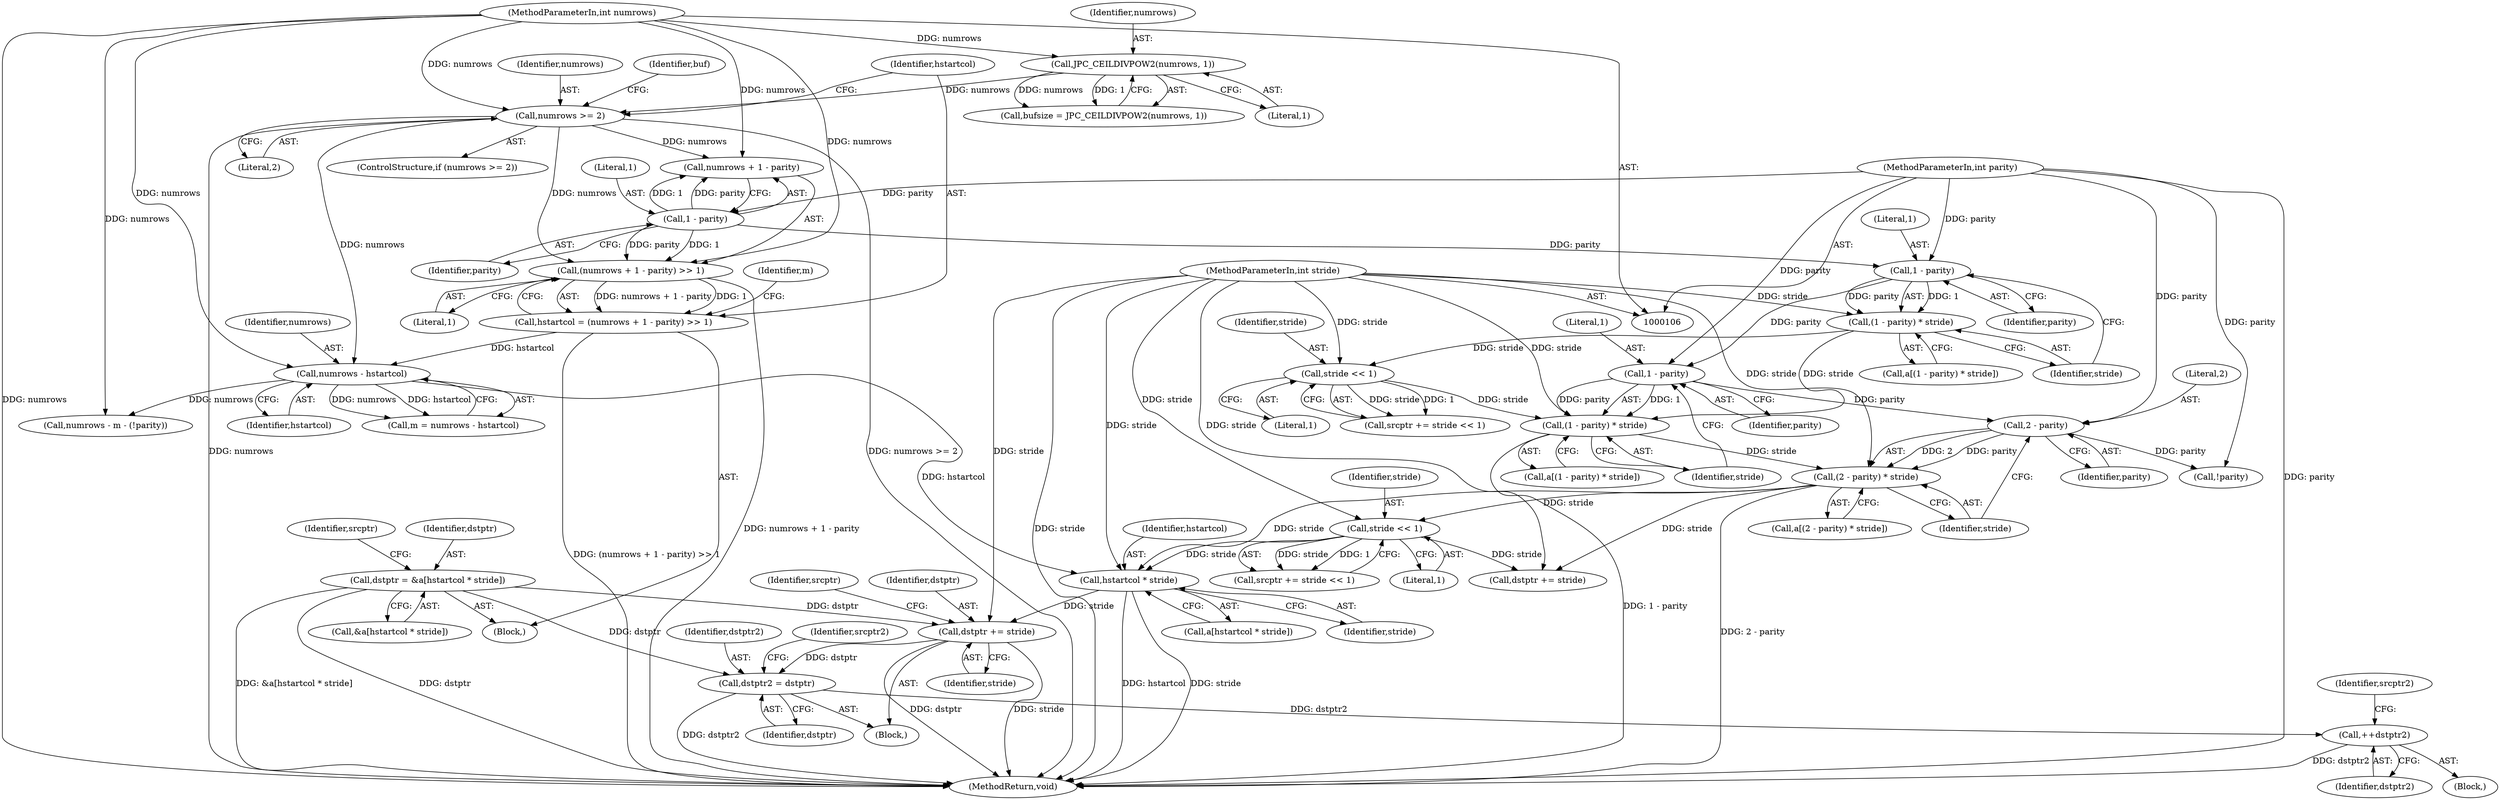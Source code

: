 digraph "1_jasper_4a59cfaf9ab3d48fca4a15c0d2674bf7138e3d1a_1@pointer" {
"1000307" [label="(Call,dstptr2 = dstptr)"];
"1000332" [label="(Call,dstptr += stride)"];
"1000292" [label="(Call,hstartcol * stride)"];
"1000162" [label="(Call,numrows - hstartcol)"];
"1000108" [label="(MethodParameterIn,int numrows)"];
"1000147" [label="(Call,numrows >= 2)"];
"1000115" [label="(Call,JPC_CEILDIVPOW2(numrows, 1))"];
"1000151" [label="(Call,hstartcol = (numrows + 1 - parity) >> 1)"];
"1000153" [label="(Call,(numrows + 1 - parity) >> 1)"];
"1000156" [label="(Call,1 - parity)"];
"1000110" [label="(MethodParameterIn,int parity)"];
"1000284" [label="(Call,stride << 1)"];
"1000109" [label="(MethodParameterIn,int stride)"];
"1000235" [label="(Call,(2 - parity) * stride)"];
"1000236" [label="(Call,2 - parity)"];
"1000226" [label="(Call,1 - parity)"];
"1000177" [label="(Call,1 - parity)"];
"1000225" [label="(Call,(1 - parity) * stride)"];
"1000217" [label="(Call,stride << 1)"];
"1000176" [label="(Call,(1 - parity) * stride)"];
"1000287" [label="(Call,dstptr = &a[hstartcol * stride])"];
"1000328" [label="(Call,++dstptr2)"];
"1000306" [label="(Block,)"];
"1000334" [label="(Identifier,stride)"];
"1000219" [label="(Literal,1)"];
"1000218" [label="(Identifier,stride)"];
"1000322" [label="(Block,)"];
"1000217" [label="(Call,stride << 1)"];
"1000149" [label="(Literal,2)"];
"1000246" [label="(Call,!parity)"];
"1000336" [label="(Identifier,srcptr)"];
"1000113" [label="(Call,bufsize = JPC_CEILDIVPOW2(numrows, 1))"];
"1000161" [label="(Identifier,m)"];
"1000311" [label="(Identifier,srcptr2)"];
"1000158" [label="(Identifier,parity)"];
"1000163" [label="(Identifier,numrows)"];
"1000293" [label="(Identifier,hstartcol)"];
"1000282" [label="(Call,srcptr += stride << 1)"];
"1000286" [label="(Literal,1)"];
"1000160" [label="(Call,m = numrows - hstartcol)"];
"1000294" [label="(Identifier,stride)"];
"1000235" [label="(Call,(2 - parity) * stride)"];
"1000307" [label="(Call,dstptr2 = dstptr)"];
"1000345" [label="(MethodReturn,void)"];
"1000162" [label="(Call,numrows - hstartcol)"];
"1000159" [label="(Literal,1)"];
"1000328" [label="(Call,++dstptr2)"];
"1000333" [label="(Identifier,dstptr)"];
"1000156" [label="(Call,1 - parity)"];
"1000288" [label="(Identifier,dstptr)"];
"1000148" [label="(Identifier,numrows)"];
"1000157" [label="(Literal,1)"];
"1000180" [label="(Identifier,stride)"];
"1000115" [label="(Call,JPC_CEILDIVPOW2(numrows, 1))"];
"1000296" [label="(Identifier,srcptr)"];
"1000289" [label="(Call,&a[hstartcol * stride])"];
"1000153" [label="(Call,(numrows + 1 - parity) >> 1)"];
"1000237" [label="(Literal,2)"];
"1000292" [label="(Call,hstartcol * stride)"];
"1000147" [label="(Call,numrows >= 2)"];
"1000117" [label="(Literal,1)"];
"1000226" [label="(Call,1 - parity)"];
"1000176" [label="(Call,(1 - parity) * stride)"];
"1000110" [label="(MethodParameterIn,int parity)"];
"1000150" [label="(Block,)"];
"1000287" [label="(Call,dstptr = &a[hstartcol * stride])"];
"1000242" [label="(Call,numrows - m - (!parity))"];
"1000236" [label="(Call,2 - parity)"];
"1000308" [label="(Identifier,dstptr2)"];
"1000215" [label="(Call,srcptr += stride << 1)"];
"1000284" [label="(Call,stride << 1)"];
"1000233" [label="(Call,a[(2 - parity) * stride])"];
"1000340" [label="(Identifier,buf)"];
"1000116" [label="(Identifier,numrows)"];
"1000332" [label="(Call,dstptr += stride)"];
"1000228" [label="(Identifier,parity)"];
"1000227" [label="(Literal,1)"];
"1000223" [label="(Call,a[(1 - parity) * stride])"];
"1000329" [label="(Identifier,dstptr2)"];
"1000109" [label="(MethodParameterIn,int stride)"];
"1000152" [label="(Identifier,hstartcol)"];
"1000177" [label="(Call,1 - parity)"];
"1000178" [label="(Literal,1)"];
"1000225" [label="(Call,(1 - parity) * stride)"];
"1000285" [label="(Identifier,stride)"];
"1000164" [label="(Identifier,hstartcol)"];
"1000238" [label="(Identifier,parity)"];
"1000154" [label="(Call,numrows + 1 - parity)"];
"1000174" [label="(Call,a[(1 - parity) * stride])"];
"1000331" [label="(Identifier,srcptr2)"];
"1000239" [label="(Identifier,stride)"];
"1000179" [label="(Identifier,parity)"];
"1000146" [label="(ControlStructure,if (numrows >= 2))"];
"1000108" [label="(MethodParameterIn,int numrows)"];
"1000290" [label="(Call,a[hstartcol * stride])"];
"1000279" [label="(Call,dstptr += stride)"];
"1000229" [label="(Identifier,stride)"];
"1000151" [label="(Call,hstartcol = (numrows + 1 - parity) >> 1)"];
"1000309" [label="(Identifier,dstptr)"];
"1000307" -> "1000306"  [label="AST: "];
"1000307" -> "1000309"  [label="CFG: "];
"1000308" -> "1000307"  [label="AST: "];
"1000309" -> "1000307"  [label="AST: "];
"1000311" -> "1000307"  [label="CFG: "];
"1000307" -> "1000345"  [label="DDG: dstptr2"];
"1000332" -> "1000307"  [label="DDG: dstptr"];
"1000287" -> "1000307"  [label="DDG: dstptr"];
"1000307" -> "1000328"  [label="DDG: dstptr2"];
"1000332" -> "1000306"  [label="AST: "];
"1000332" -> "1000334"  [label="CFG: "];
"1000333" -> "1000332"  [label="AST: "];
"1000334" -> "1000332"  [label="AST: "];
"1000336" -> "1000332"  [label="CFG: "];
"1000332" -> "1000345"  [label="DDG: stride"];
"1000332" -> "1000345"  [label="DDG: dstptr"];
"1000292" -> "1000332"  [label="DDG: stride"];
"1000109" -> "1000332"  [label="DDG: stride"];
"1000287" -> "1000332"  [label="DDG: dstptr"];
"1000292" -> "1000290"  [label="AST: "];
"1000292" -> "1000294"  [label="CFG: "];
"1000293" -> "1000292"  [label="AST: "];
"1000294" -> "1000292"  [label="AST: "];
"1000290" -> "1000292"  [label="CFG: "];
"1000292" -> "1000345"  [label="DDG: stride"];
"1000292" -> "1000345"  [label="DDG: hstartcol"];
"1000162" -> "1000292"  [label="DDG: hstartcol"];
"1000284" -> "1000292"  [label="DDG: stride"];
"1000235" -> "1000292"  [label="DDG: stride"];
"1000109" -> "1000292"  [label="DDG: stride"];
"1000162" -> "1000160"  [label="AST: "];
"1000162" -> "1000164"  [label="CFG: "];
"1000163" -> "1000162"  [label="AST: "];
"1000164" -> "1000162"  [label="AST: "];
"1000160" -> "1000162"  [label="CFG: "];
"1000162" -> "1000160"  [label="DDG: numrows"];
"1000162" -> "1000160"  [label="DDG: hstartcol"];
"1000108" -> "1000162"  [label="DDG: numrows"];
"1000147" -> "1000162"  [label="DDG: numrows"];
"1000151" -> "1000162"  [label="DDG: hstartcol"];
"1000162" -> "1000242"  [label="DDG: numrows"];
"1000108" -> "1000106"  [label="AST: "];
"1000108" -> "1000345"  [label="DDG: numrows"];
"1000108" -> "1000115"  [label="DDG: numrows"];
"1000108" -> "1000147"  [label="DDG: numrows"];
"1000108" -> "1000153"  [label="DDG: numrows"];
"1000108" -> "1000154"  [label="DDG: numrows"];
"1000108" -> "1000242"  [label="DDG: numrows"];
"1000147" -> "1000146"  [label="AST: "];
"1000147" -> "1000149"  [label="CFG: "];
"1000148" -> "1000147"  [label="AST: "];
"1000149" -> "1000147"  [label="AST: "];
"1000152" -> "1000147"  [label="CFG: "];
"1000340" -> "1000147"  [label="CFG: "];
"1000147" -> "1000345"  [label="DDG: numrows"];
"1000147" -> "1000345"  [label="DDG: numrows >= 2"];
"1000115" -> "1000147"  [label="DDG: numrows"];
"1000147" -> "1000153"  [label="DDG: numrows"];
"1000147" -> "1000154"  [label="DDG: numrows"];
"1000115" -> "1000113"  [label="AST: "];
"1000115" -> "1000117"  [label="CFG: "];
"1000116" -> "1000115"  [label="AST: "];
"1000117" -> "1000115"  [label="AST: "];
"1000113" -> "1000115"  [label="CFG: "];
"1000115" -> "1000113"  [label="DDG: numrows"];
"1000115" -> "1000113"  [label="DDG: 1"];
"1000151" -> "1000150"  [label="AST: "];
"1000151" -> "1000153"  [label="CFG: "];
"1000152" -> "1000151"  [label="AST: "];
"1000153" -> "1000151"  [label="AST: "];
"1000161" -> "1000151"  [label="CFG: "];
"1000151" -> "1000345"  [label="DDG: (numrows + 1 - parity) >> 1"];
"1000153" -> "1000151"  [label="DDG: numrows + 1 - parity"];
"1000153" -> "1000151"  [label="DDG: 1"];
"1000153" -> "1000159"  [label="CFG: "];
"1000154" -> "1000153"  [label="AST: "];
"1000159" -> "1000153"  [label="AST: "];
"1000153" -> "1000345"  [label="DDG: numrows + 1 - parity"];
"1000156" -> "1000153"  [label="DDG: 1"];
"1000156" -> "1000153"  [label="DDG: parity"];
"1000156" -> "1000154"  [label="AST: "];
"1000156" -> "1000158"  [label="CFG: "];
"1000157" -> "1000156"  [label="AST: "];
"1000158" -> "1000156"  [label="AST: "];
"1000154" -> "1000156"  [label="CFG: "];
"1000156" -> "1000154"  [label="DDG: 1"];
"1000156" -> "1000154"  [label="DDG: parity"];
"1000110" -> "1000156"  [label="DDG: parity"];
"1000156" -> "1000177"  [label="DDG: parity"];
"1000110" -> "1000106"  [label="AST: "];
"1000110" -> "1000345"  [label="DDG: parity"];
"1000110" -> "1000177"  [label="DDG: parity"];
"1000110" -> "1000226"  [label="DDG: parity"];
"1000110" -> "1000236"  [label="DDG: parity"];
"1000110" -> "1000246"  [label="DDG: parity"];
"1000284" -> "1000282"  [label="AST: "];
"1000284" -> "1000286"  [label="CFG: "];
"1000285" -> "1000284"  [label="AST: "];
"1000286" -> "1000284"  [label="AST: "];
"1000282" -> "1000284"  [label="CFG: "];
"1000284" -> "1000279"  [label="DDG: stride"];
"1000284" -> "1000282"  [label="DDG: stride"];
"1000284" -> "1000282"  [label="DDG: 1"];
"1000109" -> "1000284"  [label="DDG: stride"];
"1000235" -> "1000284"  [label="DDG: stride"];
"1000109" -> "1000106"  [label="AST: "];
"1000109" -> "1000345"  [label="DDG: stride"];
"1000109" -> "1000176"  [label="DDG: stride"];
"1000109" -> "1000217"  [label="DDG: stride"];
"1000109" -> "1000225"  [label="DDG: stride"];
"1000109" -> "1000235"  [label="DDG: stride"];
"1000109" -> "1000279"  [label="DDG: stride"];
"1000235" -> "1000233"  [label="AST: "];
"1000235" -> "1000239"  [label="CFG: "];
"1000236" -> "1000235"  [label="AST: "];
"1000239" -> "1000235"  [label="AST: "];
"1000233" -> "1000235"  [label="CFG: "];
"1000235" -> "1000345"  [label="DDG: 2 - parity"];
"1000236" -> "1000235"  [label="DDG: 2"];
"1000236" -> "1000235"  [label="DDG: parity"];
"1000225" -> "1000235"  [label="DDG: stride"];
"1000235" -> "1000279"  [label="DDG: stride"];
"1000236" -> "1000238"  [label="CFG: "];
"1000237" -> "1000236"  [label="AST: "];
"1000238" -> "1000236"  [label="AST: "];
"1000239" -> "1000236"  [label="CFG: "];
"1000226" -> "1000236"  [label="DDG: parity"];
"1000236" -> "1000246"  [label="DDG: parity"];
"1000226" -> "1000225"  [label="AST: "];
"1000226" -> "1000228"  [label="CFG: "];
"1000227" -> "1000226"  [label="AST: "];
"1000228" -> "1000226"  [label="AST: "];
"1000229" -> "1000226"  [label="CFG: "];
"1000226" -> "1000225"  [label="DDG: 1"];
"1000226" -> "1000225"  [label="DDG: parity"];
"1000177" -> "1000226"  [label="DDG: parity"];
"1000177" -> "1000176"  [label="AST: "];
"1000177" -> "1000179"  [label="CFG: "];
"1000178" -> "1000177"  [label="AST: "];
"1000179" -> "1000177"  [label="AST: "];
"1000180" -> "1000177"  [label="CFG: "];
"1000177" -> "1000176"  [label="DDG: 1"];
"1000177" -> "1000176"  [label="DDG: parity"];
"1000225" -> "1000223"  [label="AST: "];
"1000225" -> "1000229"  [label="CFG: "];
"1000229" -> "1000225"  [label="AST: "];
"1000223" -> "1000225"  [label="CFG: "];
"1000225" -> "1000345"  [label="DDG: 1 - parity"];
"1000217" -> "1000225"  [label="DDG: stride"];
"1000176" -> "1000225"  [label="DDG: stride"];
"1000217" -> "1000215"  [label="AST: "];
"1000217" -> "1000219"  [label="CFG: "];
"1000218" -> "1000217"  [label="AST: "];
"1000219" -> "1000217"  [label="AST: "];
"1000215" -> "1000217"  [label="CFG: "];
"1000217" -> "1000215"  [label="DDG: stride"];
"1000217" -> "1000215"  [label="DDG: 1"];
"1000176" -> "1000217"  [label="DDG: stride"];
"1000176" -> "1000174"  [label="AST: "];
"1000176" -> "1000180"  [label="CFG: "];
"1000180" -> "1000176"  [label="AST: "];
"1000174" -> "1000176"  [label="CFG: "];
"1000287" -> "1000150"  [label="AST: "];
"1000287" -> "1000289"  [label="CFG: "];
"1000288" -> "1000287"  [label="AST: "];
"1000289" -> "1000287"  [label="AST: "];
"1000296" -> "1000287"  [label="CFG: "];
"1000287" -> "1000345"  [label="DDG: &a[hstartcol * stride]"];
"1000287" -> "1000345"  [label="DDG: dstptr"];
"1000328" -> "1000322"  [label="AST: "];
"1000328" -> "1000329"  [label="CFG: "];
"1000329" -> "1000328"  [label="AST: "];
"1000331" -> "1000328"  [label="CFG: "];
"1000328" -> "1000345"  [label="DDG: dstptr2"];
}
